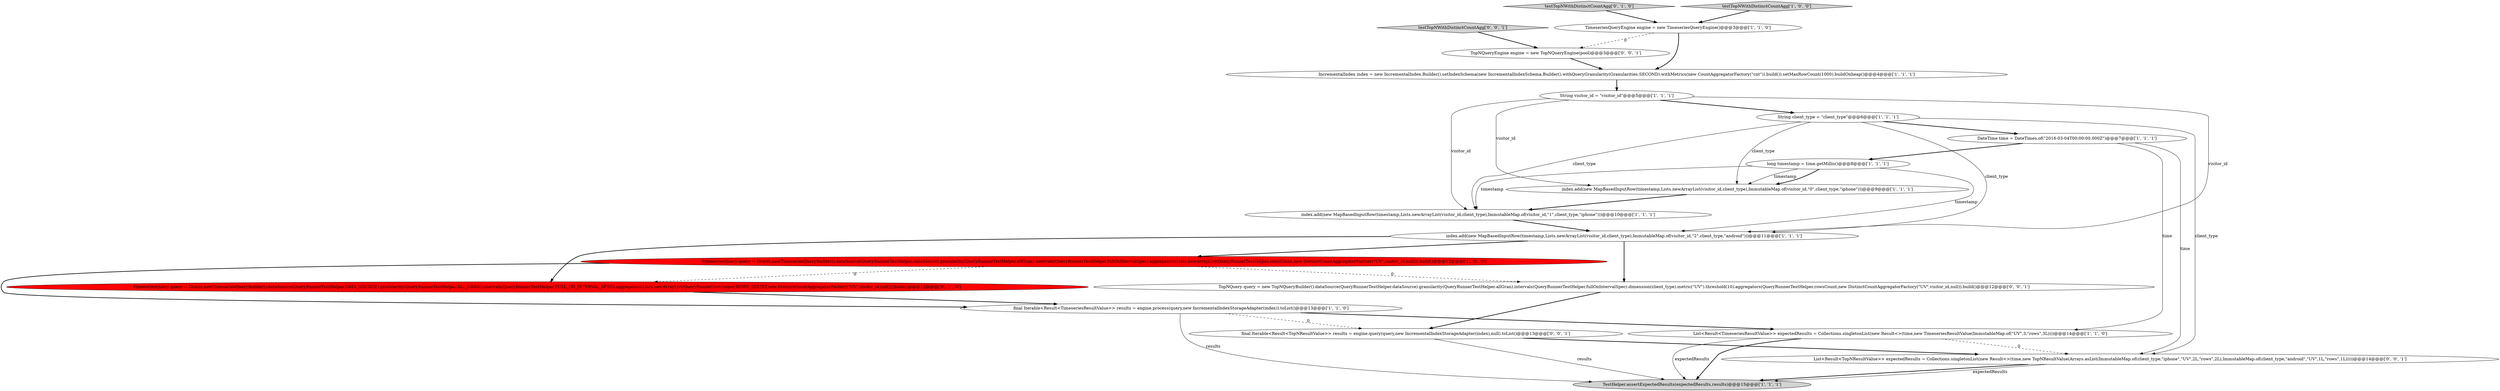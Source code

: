 digraph {
9 [style = filled, label = "final Iterable<Result<TimeseriesResultValue>> results = engine.process(query,new IncrementalIndexStorageAdapter(index)).toList()@@@13@@@['1', '1', '0']", fillcolor = white, shape = ellipse image = "AAA0AAABBB1BBB"];
15 [style = filled, label = "testTopNWithDistinctCountAgg['0', '1', '0']", fillcolor = lightgray, shape = diamond image = "AAA0AAABBB2BBB"];
10 [style = filled, label = "testTopNWithDistinctCountAgg['1', '0', '0']", fillcolor = lightgray, shape = diamond image = "AAA0AAABBB1BBB"];
3 [style = filled, label = "TestHelper.assertExpectedResults(expectedResults,results)@@@15@@@['1', '1', '1']", fillcolor = lightgray, shape = ellipse image = "AAA0AAABBB1BBB"];
7 [style = filled, label = "index.add(new MapBasedInputRow(timestamp,Lists.newArrayList(visitor_id,client_type),ImmutableMap.of(visitor_id,\"1\",client_type,\"iphone\")))@@@10@@@['1', '1', '1']", fillcolor = white, shape = ellipse image = "AAA0AAABBB1BBB"];
19 [style = filled, label = "testTopNWithDistinctCountAgg['0', '0', '1']", fillcolor = lightgray, shape = diamond image = "AAA0AAABBB3BBB"];
17 [style = filled, label = "final Iterable<Result<TopNResultValue>> results = engine.query(query,new IncrementalIndexStorageAdapter(index),null).toList()@@@13@@@['0', '0', '1']", fillcolor = white, shape = ellipse image = "AAA0AAABBB3BBB"];
18 [style = filled, label = "List<Result<TopNResultValue>> expectedResults = Collections.singletonList(new Result<>(time,new TopNResultValue(Arrays.asList(ImmutableMap.of(client_type,\"iphone\",\"UV\",2L,\"rows\",2L),ImmutableMap.of(client_type,\"android\",\"UV\",1L,\"rows\",1L)))))@@@14@@@['0', '0', '1']", fillcolor = white, shape = ellipse image = "AAA0AAABBB3BBB"];
5 [style = filled, label = "index.add(new MapBasedInputRow(timestamp,Lists.newArrayList(visitor_id,client_type),ImmutableMap.of(visitor_id,\"2\",client_type,\"android\")))@@@11@@@['1', '1', '1']", fillcolor = white, shape = ellipse image = "AAA0AAABBB1BBB"];
11 [style = filled, label = "DateTime time = DateTimes.of(\"2016-03-04T00:00:00.000Z\")@@@7@@@['1', '1', '1']", fillcolor = white, shape = ellipse image = "AAA0AAABBB1BBB"];
6 [style = filled, label = "String client_type = \"client_type\"@@@6@@@['1', '1', '1']", fillcolor = white, shape = ellipse image = "AAA0AAABBB1BBB"];
8 [style = filled, label = "List<Result<TimeseriesResultValue>> expectedResults = Collections.singletonList(new Result<>(time,new TimeseriesResultValue(ImmutableMap.of(\"UV\",3,\"rows\",3L))))@@@14@@@['1', '1', '0']", fillcolor = white, shape = ellipse image = "AAA0AAABBB1BBB"];
16 [style = filled, label = "TopNQueryEngine engine = new TopNQueryEngine(pool)@@@3@@@['0', '0', '1']", fillcolor = white, shape = ellipse image = "AAA0AAABBB3BBB"];
2 [style = filled, label = "long timestamp = time.getMillis()@@@8@@@['1', '1', '1']", fillcolor = white, shape = ellipse image = "AAA0AAABBB1BBB"];
14 [style = filled, label = "TimeseriesQuery query = Druids.newTimeseriesQueryBuilder().dataSource(QueryRunnerTestHelper.DATA_SOURCE).granularity(QueryRunnerTestHelper.ALL_GRAN).intervals(QueryRunnerTestHelper.FULL_ON_INTERVAL_SPEC).aggregators(Lists.newArrayList(QueryRunnerTestHelper.ROWS_COUNT,new DistinctCountAggregatorFactory(\"UV\",visitor_id,null))).build()@@@12@@@['0', '1', '0']", fillcolor = red, shape = ellipse image = "AAA1AAABBB2BBB"];
1 [style = filled, label = "IncrementalIndex index = new IncrementalIndex.Builder().setIndexSchema(new IncrementalIndexSchema.Builder().withQueryGranularity(Granularities.SECOND).withMetrics(new CountAggregatorFactory(\"cnt\")).build()).setMaxRowCount(1000).buildOnheap()@@@4@@@['1', '1', '1']", fillcolor = white, shape = ellipse image = "AAA0AAABBB1BBB"];
20 [style = filled, label = "TopNQuery query = new TopNQueryBuilder().dataSource(QueryRunnerTestHelper.dataSource).granularity(QueryRunnerTestHelper.allGran).intervals(QueryRunnerTestHelper.fullOnIntervalSpec).dimension(client_type).metric(\"UV\").threshold(10).aggregators(QueryRunnerTestHelper.rowsCount,new DistinctCountAggregatorFactory(\"UV\",visitor_id,null)).build()@@@12@@@['0', '0', '1']", fillcolor = white, shape = ellipse image = "AAA0AAABBB3BBB"];
4 [style = filled, label = "TimeseriesQuery query = Druids.newTimeseriesQueryBuilder().dataSource(QueryRunnerTestHelper.dataSource).granularity(QueryRunnerTestHelper.allGran).intervals(QueryRunnerTestHelper.fullOnIntervalSpec).aggregators(Lists.newArrayList(QueryRunnerTestHelper.rowsCount,new DistinctCountAggregatorFactory(\"UV\",visitor_id,null))).build()@@@12@@@['1', '0', '0']", fillcolor = red, shape = ellipse image = "AAA1AAABBB1BBB"];
0 [style = filled, label = "String visitor_id = \"visitor_id\"@@@5@@@['1', '1', '1']", fillcolor = white, shape = ellipse image = "AAA0AAABBB1BBB"];
13 [style = filled, label = "TimeseriesQueryEngine engine = new TimeseriesQueryEngine()@@@3@@@['1', '1', '0']", fillcolor = white, shape = ellipse image = "AAA0AAABBB1BBB"];
12 [style = filled, label = "index.add(new MapBasedInputRow(timestamp,Lists.newArrayList(visitor_id,client_type),ImmutableMap.of(visitor_id,\"0\",client_type,\"iphone\")))@@@9@@@['1', '1', '1']", fillcolor = white, shape = ellipse image = "AAA0AAABBB1BBB"];
4->9 [style = bold, label=""];
18->3 [style = bold, label=""];
15->13 [style = bold, label=""];
20->17 [style = bold, label=""];
0->12 [style = solid, label="visitor_id"];
5->20 [style = bold, label=""];
2->5 [style = solid, label="timestamp"];
0->6 [style = bold, label=""];
18->3 [style = solid, label="expectedResults"];
8->3 [style = solid, label="expectedResults"];
8->3 [style = bold, label=""];
6->12 [style = solid, label="client_type"];
1->0 [style = bold, label=""];
5->14 [style = bold, label=""];
6->7 [style = solid, label="client_type"];
9->8 [style = bold, label=""];
6->5 [style = solid, label="client_type"];
12->7 [style = bold, label=""];
11->2 [style = bold, label=""];
13->1 [style = bold, label=""];
2->12 [style = bold, label=""];
19->16 [style = bold, label=""];
0->5 [style = solid, label="visitor_id"];
2->7 [style = solid, label="timestamp"];
7->5 [style = bold, label=""];
11->18 [style = solid, label="time"];
10->13 [style = bold, label=""];
16->1 [style = bold, label=""];
0->7 [style = solid, label="visitor_id"];
4->20 [style = dashed, label="0"];
6->11 [style = bold, label=""];
9->17 [style = dashed, label="0"];
5->4 [style = bold, label=""];
2->12 [style = solid, label="timestamp"];
6->18 [style = solid, label="client_type"];
14->9 [style = bold, label=""];
4->14 [style = dashed, label="0"];
11->8 [style = solid, label="time"];
8->18 [style = dashed, label="0"];
17->3 [style = solid, label="results"];
17->18 [style = bold, label=""];
9->3 [style = solid, label="results"];
13->16 [style = dashed, label="0"];
}
